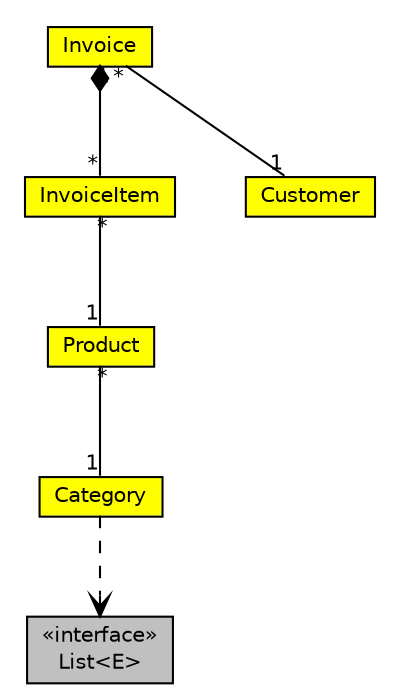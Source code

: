 #!/usr/local/bin/dot
#
# Class diagram 
# Generated by UMLGraph version R5_7_2-10-g442559 (http://www.umlgraph.org/)
#

digraph G {
graph [fontnames="svg"]
edge [fontname="Helvetica",fontsize=10,labelfontname="Helvetica",labelfontsize=10,color="black"];
node [fontname="Helvetica",fontcolor="black",fontsize=10,shape=plaintext];
nodesep=0.25;
ranksep=0.5;
// gr.spinellis.basic.invoice.InvoiceItem
c164 [label=<<table title="gr.spinellis.basic.invoice.InvoiceItem" border="0" cellborder="1" cellspacing="0" cellpadding="2" port="p" bgcolor="yellow"><tr><td><table border="0" cellspacing="0" cellpadding="1"><tr><td align="center" balign="center"> InvoiceItem </td></tr></table></td></tr></table>>];
// gr.spinellis.basic.invoice.Invoice
c165 [label=<<table title="gr.spinellis.basic.invoice.Invoice" border="0" cellborder="1" cellspacing="0" cellpadding="2" port="p" bgcolor="yellow"><tr><td><table border="0" cellspacing="0" cellpadding="1"><tr><td align="center" balign="center"> Invoice </td></tr></table></td></tr></table>>];
// gr.spinellis.basic.invoice.Customer
c166 [label=<<table title="gr.spinellis.basic.invoice.Customer" border="0" cellborder="1" cellspacing="0" cellpadding="2" port="p" bgcolor="yellow"><tr><td><table border="0" cellspacing="0" cellpadding="1"><tr><td align="center" balign="center"> Customer </td></tr></table></td></tr></table>>];
// gr.spinellis.basic.product.Product
c167 [label=<<table title="gr.spinellis.basic.product.Product" border="0" cellborder="1" cellspacing="0" cellpadding="2" port="p" bgcolor="yellow"><tr><td><table border="0" cellspacing="0" cellpadding="1"><tr><td align="center" balign="center"> Product </td></tr></table></td></tr></table>>];
// gr.spinellis.basic.product.Category
c168 [label=<<table title="gr.spinellis.basic.product.Category" border="0" cellborder="1" cellspacing="0" cellpadding="2" port="p" bgcolor="yellow"><tr><td><table border="0" cellspacing="0" cellpadding="1"><tr><td align="center" balign="center"> Category </td></tr></table></td></tr></table>>];
// gr.spinellis.basic.invoice.InvoiceItem assoc gr.spinellis.basic.product.Product
c164:p -> c167:p [arrowhead=none,weight=2,taillabel="*", headlabel="1"];
// gr.spinellis.basic.invoice.Invoice assoc gr.spinellis.basic.invoice.Customer
c165:p -> c166:p [arrowhead=none,weight=2,taillabel="*", headlabel="1"];
// gr.spinellis.basic.invoice.Invoice composed gr.spinellis.basic.invoice.InvoiceItem
c165:p -> c164:p [arrowhead=none,arrowtail=diamond,dir=back,weight=6,taillabel="1", headlabel="*"];
// gr.spinellis.basic.product.Product assoc gr.spinellis.basic.product.Category
c167:p -> c168:p [arrowhead=none,weight=2,taillabel="*", headlabel="1"];
// gr.spinellis.basic.product.Category depend java.util.List<E>
c168:p -> c202:p [arrowhead=open,style=dashed,weight=0];
// java.util.List<E>
c202 [label=<<table title="java.util.List" border="0" cellborder="1" cellspacing="0" cellpadding="2" port="p" bgcolor="gray" href="http://docs.oracle.com/javase/7/docs/api/java/util/List.html" target="_parent"><tr><td><table border="0" cellspacing="0" cellpadding="1"><tr><td align="center" balign="center"> &#171;interface&#187; </td></tr><tr><td align="center" balign="center"> List&lt;E&gt; </td></tr></table></td></tr></table>>, URL="http://docs.oracle.com/javase/7/docs/api/java/util/List.html"];
}

